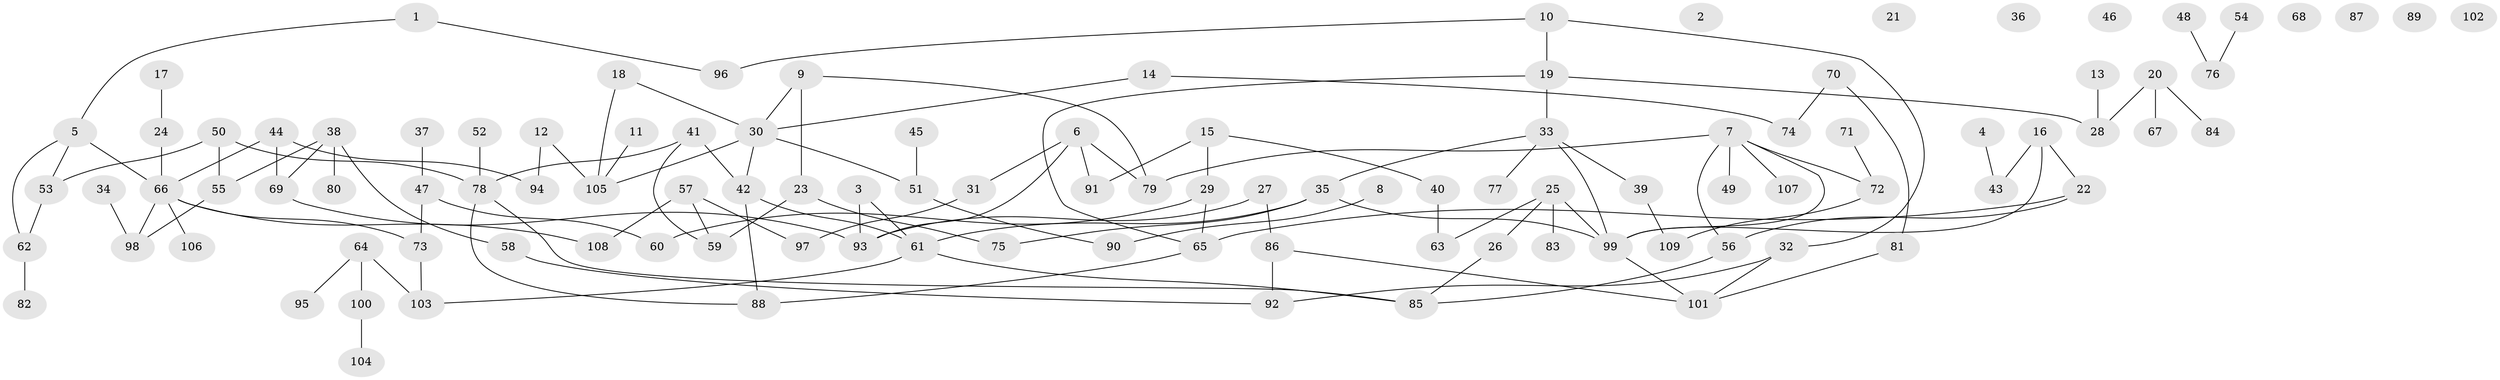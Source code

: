 // coarse degree distribution, {4: 0.10869565217391304, 0: 0.17391304347826086, 8: 0.08695652173913043, 1: 0.2608695652173913, 5: 0.06521739130434782, 2: 0.13043478260869565, 6: 0.06521739130434782, 3: 0.10869565217391304}
// Generated by graph-tools (version 1.1) at 2025/16/03/04/25 18:16:40]
// undirected, 109 vertices, 130 edges
graph export_dot {
graph [start="1"]
  node [color=gray90,style=filled];
  1;
  2;
  3;
  4;
  5;
  6;
  7;
  8;
  9;
  10;
  11;
  12;
  13;
  14;
  15;
  16;
  17;
  18;
  19;
  20;
  21;
  22;
  23;
  24;
  25;
  26;
  27;
  28;
  29;
  30;
  31;
  32;
  33;
  34;
  35;
  36;
  37;
  38;
  39;
  40;
  41;
  42;
  43;
  44;
  45;
  46;
  47;
  48;
  49;
  50;
  51;
  52;
  53;
  54;
  55;
  56;
  57;
  58;
  59;
  60;
  61;
  62;
  63;
  64;
  65;
  66;
  67;
  68;
  69;
  70;
  71;
  72;
  73;
  74;
  75;
  76;
  77;
  78;
  79;
  80;
  81;
  82;
  83;
  84;
  85;
  86;
  87;
  88;
  89;
  90;
  91;
  92;
  93;
  94;
  95;
  96;
  97;
  98;
  99;
  100;
  101;
  102;
  103;
  104;
  105;
  106;
  107;
  108;
  109;
  1 -- 5;
  1 -- 96;
  3 -- 61;
  3 -- 93;
  4 -- 43;
  5 -- 53;
  5 -- 62;
  5 -- 66;
  6 -- 31;
  6 -- 79;
  6 -- 91;
  6 -- 93;
  7 -- 49;
  7 -- 56;
  7 -- 72;
  7 -- 79;
  7 -- 99;
  7 -- 107;
  8 -- 90;
  9 -- 23;
  9 -- 30;
  9 -- 79;
  10 -- 19;
  10 -- 32;
  10 -- 96;
  11 -- 105;
  12 -- 94;
  12 -- 105;
  13 -- 28;
  14 -- 30;
  14 -- 74;
  15 -- 29;
  15 -- 40;
  15 -- 91;
  16 -- 22;
  16 -- 43;
  16 -- 99;
  17 -- 24;
  18 -- 30;
  18 -- 105;
  19 -- 28;
  19 -- 33;
  19 -- 65;
  20 -- 28;
  20 -- 67;
  20 -- 84;
  22 -- 56;
  22 -- 65;
  23 -- 59;
  23 -- 75;
  24 -- 66;
  25 -- 26;
  25 -- 63;
  25 -- 83;
  25 -- 99;
  26 -- 85;
  27 -- 86;
  27 -- 93;
  29 -- 60;
  29 -- 65;
  30 -- 42;
  30 -- 51;
  30 -- 105;
  31 -- 97;
  32 -- 92;
  32 -- 101;
  33 -- 35;
  33 -- 39;
  33 -- 77;
  33 -- 99;
  34 -- 98;
  35 -- 61;
  35 -- 75;
  35 -- 99;
  37 -- 47;
  38 -- 55;
  38 -- 58;
  38 -- 69;
  38 -- 80;
  39 -- 109;
  40 -- 63;
  41 -- 42;
  41 -- 59;
  41 -- 78;
  42 -- 61;
  42 -- 88;
  44 -- 66;
  44 -- 69;
  44 -- 94;
  45 -- 51;
  47 -- 60;
  47 -- 73;
  48 -- 76;
  50 -- 53;
  50 -- 55;
  50 -- 78;
  51 -- 90;
  52 -- 78;
  53 -- 62;
  54 -- 76;
  55 -- 98;
  56 -- 85;
  57 -- 59;
  57 -- 97;
  57 -- 108;
  58 -- 92;
  61 -- 85;
  61 -- 103;
  62 -- 82;
  64 -- 95;
  64 -- 100;
  64 -- 103;
  65 -- 88;
  66 -- 73;
  66 -- 98;
  66 -- 106;
  66 -- 108;
  69 -- 93;
  70 -- 74;
  70 -- 81;
  71 -- 72;
  72 -- 109;
  73 -- 103;
  78 -- 85;
  78 -- 88;
  81 -- 101;
  86 -- 92;
  86 -- 101;
  99 -- 101;
  100 -- 104;
}
